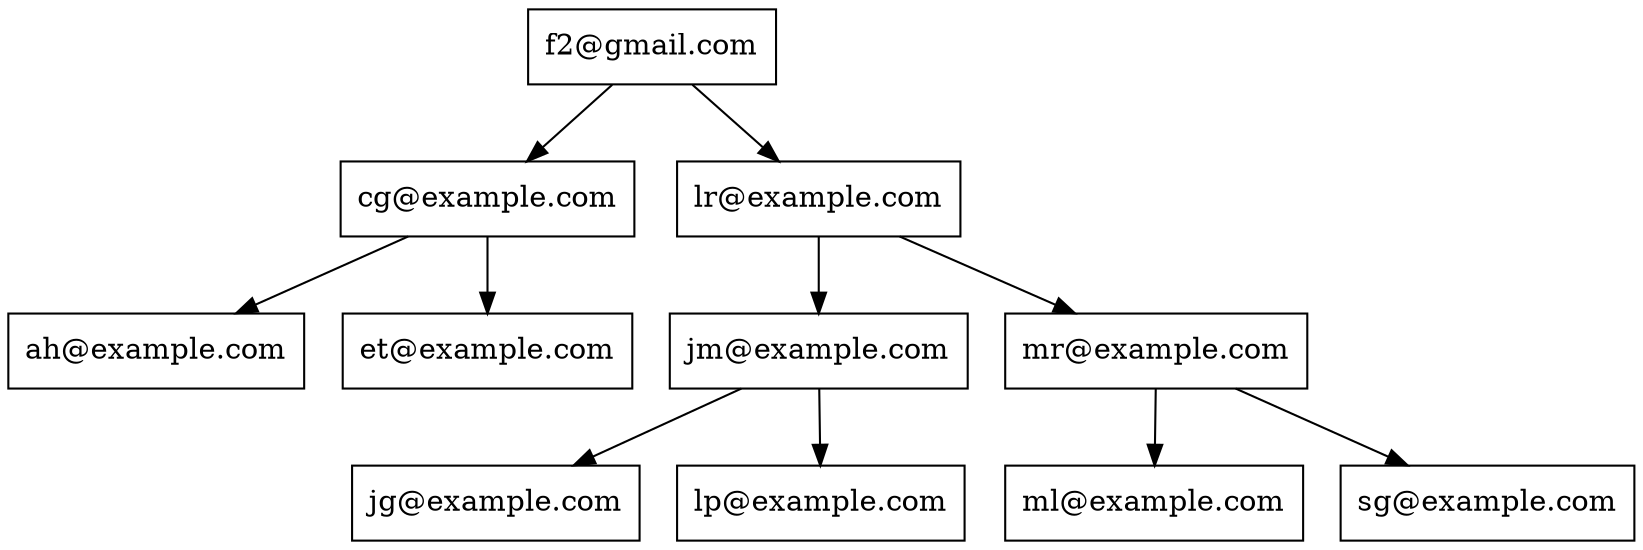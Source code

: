 digraph AVLTree {
    node [shape=record];
    "f2@gmail.com" -> "cg@example.com";
    "f2@gmail.com" -> "lr@example.com";
    "cg@example.com" -> "ah@example.com";
    "cg@example.com" -> "et@example.com";
    "lr@example.com" -> "jm@example.com";
    "lr@example.com" -> "mr@example.com";
    "jm@example.com" -> "jg@example.com";
    "jm@example.com" -> "lp@example.com";
    "mr@example.com" -> "ml@example.com";
    "mr@example.com" -> "sg@example.com";
}
